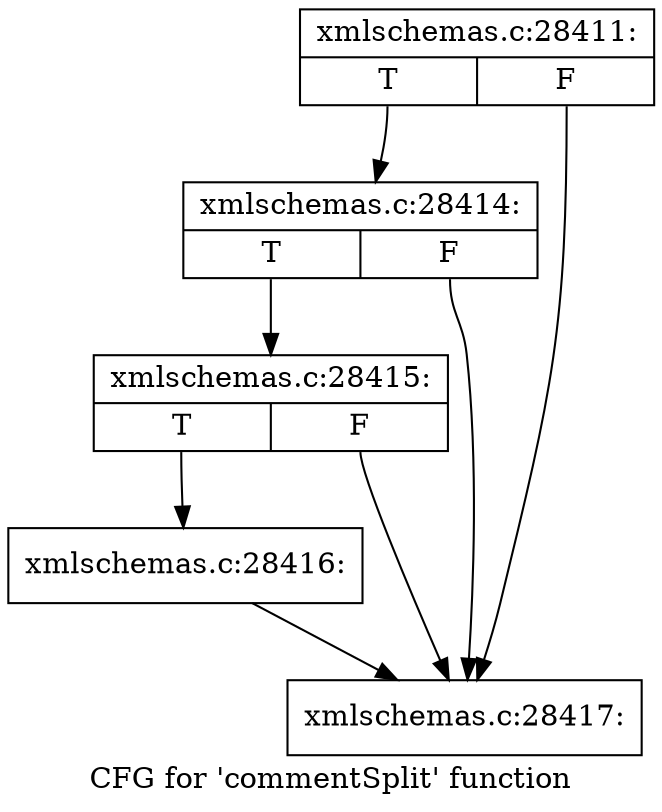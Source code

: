 digraph "CFG for 'commentSplit' function" {
	label="CFG for 'commentSplit' function";

	Node0x56cb640 [shape=record,label="{xmlschemas.c:28411:|{<s0>T|<s1>F}}"];
	Node0x56cb640:s0 -> Node0x56ce2b0;
	Node0x56cb640:s1 -> Node0x56ce1e0;
	Node0x56ce2b0 [shape=record,label="{xmlschemas.c:28414:|{<s0>T|<s1>F}}"];
	Node0x56ce2b0:s0 -> Node0x56ce230;
	Node0x56ce2b0:s1 -> Node0x56ce1e0;
	Node0x56ce230 [shape=record,label="{xmlschemas.c:28415:|{<s0>T|<s1>F}}"];
	Node0x56ce230:s0 -> Node0x56ce190;
	Node0x56ce230:s1 -> Node0x56ce1e0;
	Node0x56ce190 [shape=record,label="{xmlschemas.c:28416:}"];
	Node0x56ce190 -> Node0x56ce1e0;
	Node0x56ce1e0 [shape=record,label="{xmlschemas.c:28417:}"];
}

